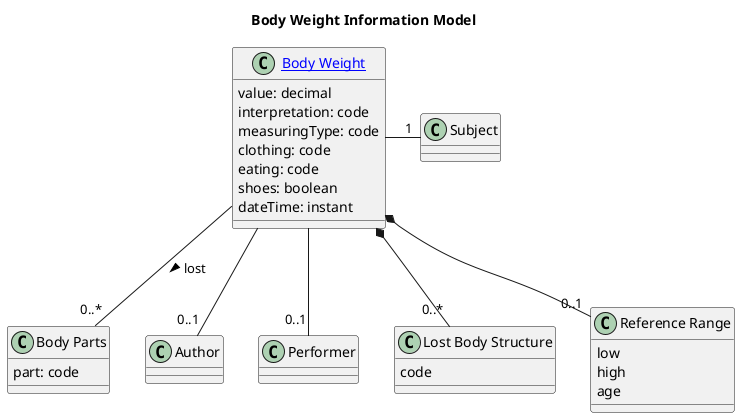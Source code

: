@startuml


title Body Weight Information Model

class "[[StructureDefinition-BodyWeight.html Body Weight]]" as bw {
    value: decimal
    interpretation: code
    measuringType: code
    clothing: code
    eating: code
    shoes: boolean
    dateTime: instant
}

class "Body Parts" as bp {
    part: code
}

class "Subject" as pat
class "Author" as aut
class "Performer" as perf

class "Lost Body Structure" as bs {
    code
}

class "Reference Range" as rr {
    low
    high
    age
}

bw -right- "1" pat
bw -- "0..1" aut
bw -- "0..1" perf 

bw *-- "0..1" rr

bw *-- "0..*" bs

bw -- "0..*" bp : lost >

@enduml
